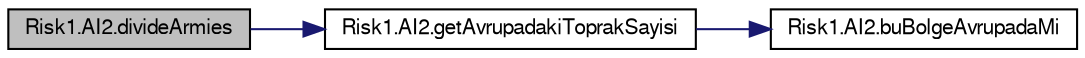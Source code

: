 digraph G
{
  bgcolor="transparent";
  edge [fontname="FreeSans",fontsize="10",labelfontname="FreeSans",labelfontsize="10"];
  node [fontname="FreeSans",fontsize="10",shape=record];
  rankdir="LR";
  Node1 [label="Risk1.AI2.divideArmies",height=0.2,width=0.4,color="black", fillcolor="grey75", style="filled" fontcolor="black"];
  Node1 -> Node2 [color="midnightblue",fontsize="10",style="solid",fontname="FreeSans"];
  Node2 [label="Risk1.AI2.getAvrupadakiToprakSayisi",height=0.2,width=0.4,color="black",URL="$classRisk1_1_1AI2.html#a8f74a756e143121442dabccb394c9a48"];
  Node2 -> Node3 [color="midnightblue",fontsize="10",style="solid",fontname="FreeSans"];
  Node3 [label="Risk1.AI2.buBolgeAvrupadaMi",height=0.2,width=0.4,color="black",URL="$classRisk1_1_1AI2.html#ac82f71953081c53c80a10a75a338e1a4"];
}
